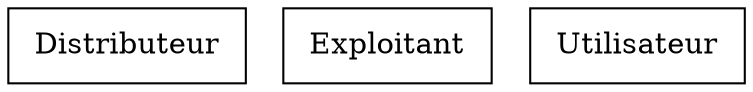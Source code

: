 digraph {
Distributeur [ label=" Distributeur " shape= box ]
Exploitant [ label=" Exploitant " shape= box ]
Utilisateur [ label=" Utilisateur " shape= box ]

}
